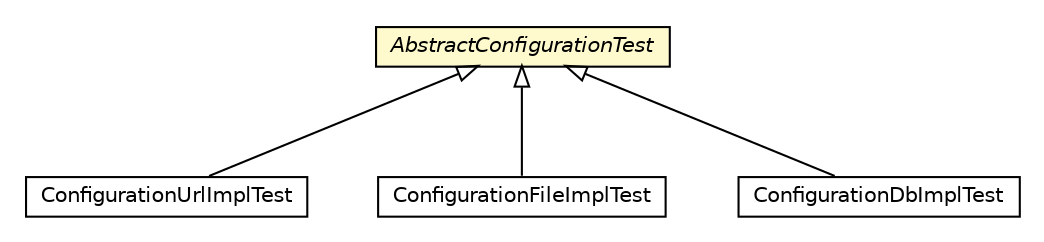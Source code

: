 #!/usr/local/bin/dot
#
# Class diagram 
# Generated by UMLGraph version R5_6_6-8-g8d7759 (http://www.umlgraph.org/)
#

digraph G {
	edge [fontname="Helvetica",fontsize=10,labelfontname="Helvetica",labelfontsize=10];
	node [fontname="Helvetica",fontsize=10,shape=plaintext];
	nodesep=0.25;
	ranksep=0.5;
	// org.dayatang.configuration.impl.ConfigurationUrlImplTest
	c11787 [label=<<table title="org.dayatang.configuration.impl.ConfigurationUrlImplTest" border="0" cellborder="1" cellspacing="0" cellpadding="2" port="p" href="./ConfigurationUrlImplTest.html">
		<tr><td><table border="0" cellspacing="0" cellpadding="1">
<tr><td align="center" balign="center"> ConfigurationUrlImplTest </td></tr>
		</table></td></tr>
		</table>>, URL="./ConfigurationUrlImplTest.html", fontname="Helvetica", fontcolor="black", fontsize=10.0];
	// org.dayatang.configuration.impl.ConfigurationFileImplTest
	c11789 [label=<<table title="org.dayatang.configuration.impl.ConfigurationFileImplTest" border="0" cellborder="1" cellspacing="0" cellpadding="2" port="p" href="./ConfigurationFileImplTest.html">
		<tr><td><table border="0" cellspacing="0" cellpadding="1">
<tr><td align="center" balign="center"> ConfigurationFileImplTest </td></tr>
		</table></td></tr>
		</table>>, URL="./ConfigurationFileImplTest.html", fontname="Helvetica", fontcolor="black", fontsize=10.0];
	// org.dayatang.configuration.impl.ConfigurationDbImplTest
	c11791 [label=<<table title="org.dayatang.configuration.impl.ConfigurationDbImplTest" border="0" cellborder="1" cellspacing="0" cellpadding="2" port="p" href="./ConfigurationDbImplTest.html">
		<tr><td><table border="0" cellspacing="0" cellpadding="1">
<tr><td align="center" balign="center"> ConfigurationDbImplTest </td></tr>
		</table></td></tr>
		</table>>, URL="./ConfigurationDbImplTest.html", fontname="Helvetica", fontcolor="black", fontsize=10.0];
	// org.dayatang.configuration.impl.AbstractConfigurationTest
	c11792 [label=<<table title="org.dayatang.configuration.impl.AbstractConfigurationTest" border="0" cellborder="1" cellspacing="0" cellpadding="2" port="p" bgcolor="lemonChiffon" href="./AbstractConfigurationTest.html">
		<tr><td><table border="0" cellspacing="0" cellpadding="1">
<tr><td align="center" balign="center"><font face="Helvetica-Oblique"> AbstractConfigurationTest </font></td></tr>
		</table></td></tr>
		</table>>, URL="./AbstractConfigurationTest.html", fontname="Helvetica", fontcolor="black", fontsize=10.0];
	//org.dayatang.configuration.impl.ConfigurationUrlImplTest extends org.dayatang.configuration.impl.AbstractConfigurationTest
	c11792:p -> c11787:p [dir=back,arrowtail=empty];
	//org.dayatang.configuration.impl.ConfigurationFileImplTest extends org.dayatang.configuration.impl.AbstractConfigurationTest
	c11792:p -> c11789:p [dir=back,arrowtail=empty];
	//org.dayatang.configuration.impl.ConfigurationDbImplTest extends org.dayatang.configuration.impl.AbstractConfigurationTest
	c11792:p -> c11791:p [dir=back,arrowtail=empty];
}

